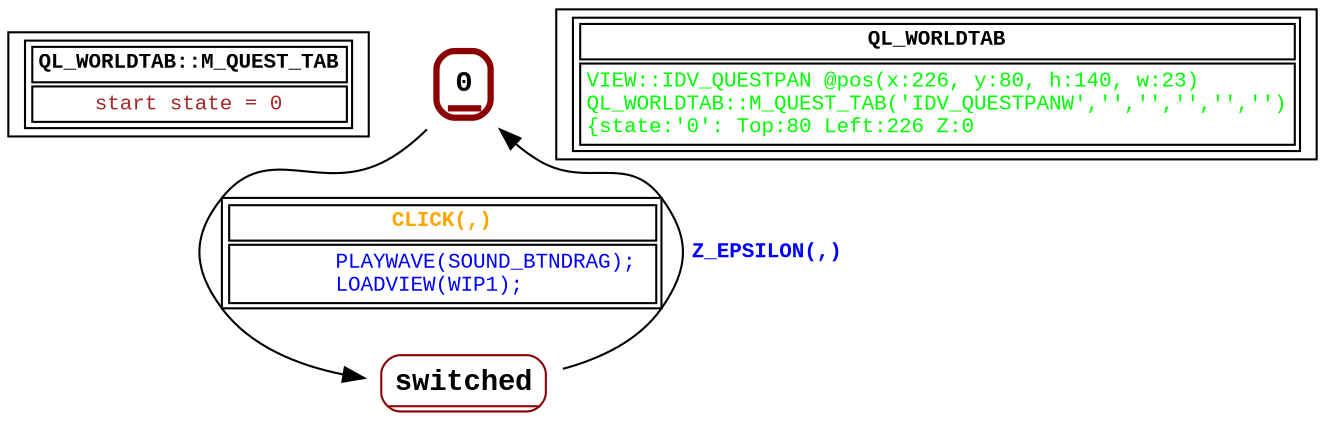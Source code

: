 digraph Automaton {
 fontname="Courier New"
	node [shape=oval, fontname="Courier New"];
	filename[shape = record, fontsize=10, label=< <table border="1"><tr><td><b>QL_WORLDTAB::M_QUEST_TAB<br align="left"/></b></td></tr>
<tr><td><font point-size="10" color ="brown">start state = 0<br align="left"/></font></td></tr></table>>
];
	0[shape = none, fontsize=14, label=< <table border="3" color="darkred" style="rounded"><tr><td sides="b"><b>0<br align="left"/></b></td></tr>
</table>>];
"0" -> "switched" [fontcolor=orange,fontsize=10,fontname="Courier New", label=< <table border="1"><tr><td><b>CLICK(,)<br align="left"/></b></td></tr>
<tr><td><font point-size="10" color ="blue">        PLAYWAVE(SOUND_BTNDRAG);<br align="left"/>        LOADVIEW(WIP1);          <br align="left"/></font></td></tr></table>>
];
	switched[shape = none, fontsize=14, label=< <table border="1" color="darkred" style="rounded"><tr><td sides="b"><b>switched<br align="left"/></b></td></tr>
</table>>];
"switched" -> "0" [fontcolor=blue,fontsize=10,fontname="Courier New", label=< <table border="0"><tr><td><b>Z_EPSILON(,)<br align="left"/></b></td></tr>
</table>>
];
	status[shape = record, fontsize=10, label=< <table border="1"><tr><td><b>QL_WORLDTAB<br align="left"/></b></td></tr>
<tr><td><font point-size="10" color ="green">VIEW::IDV_QUESTPAN @pos(x:226, y:80, h:140, w:23)<br align="left"/>QL_WORLDTAB::M_QUEST_TAB(&apos;IDV_QUESTPANW&apos;,&apos;&apos;,&apos;&apos;,&apos;&apos;,&apos;&apos;,&apos;&apos;)<br align="left"/>			&#123;state:&apos;0&apos;: Top:80 Left:226 Z:0<br align="left"/></font></td></tr></table>>
];
}
